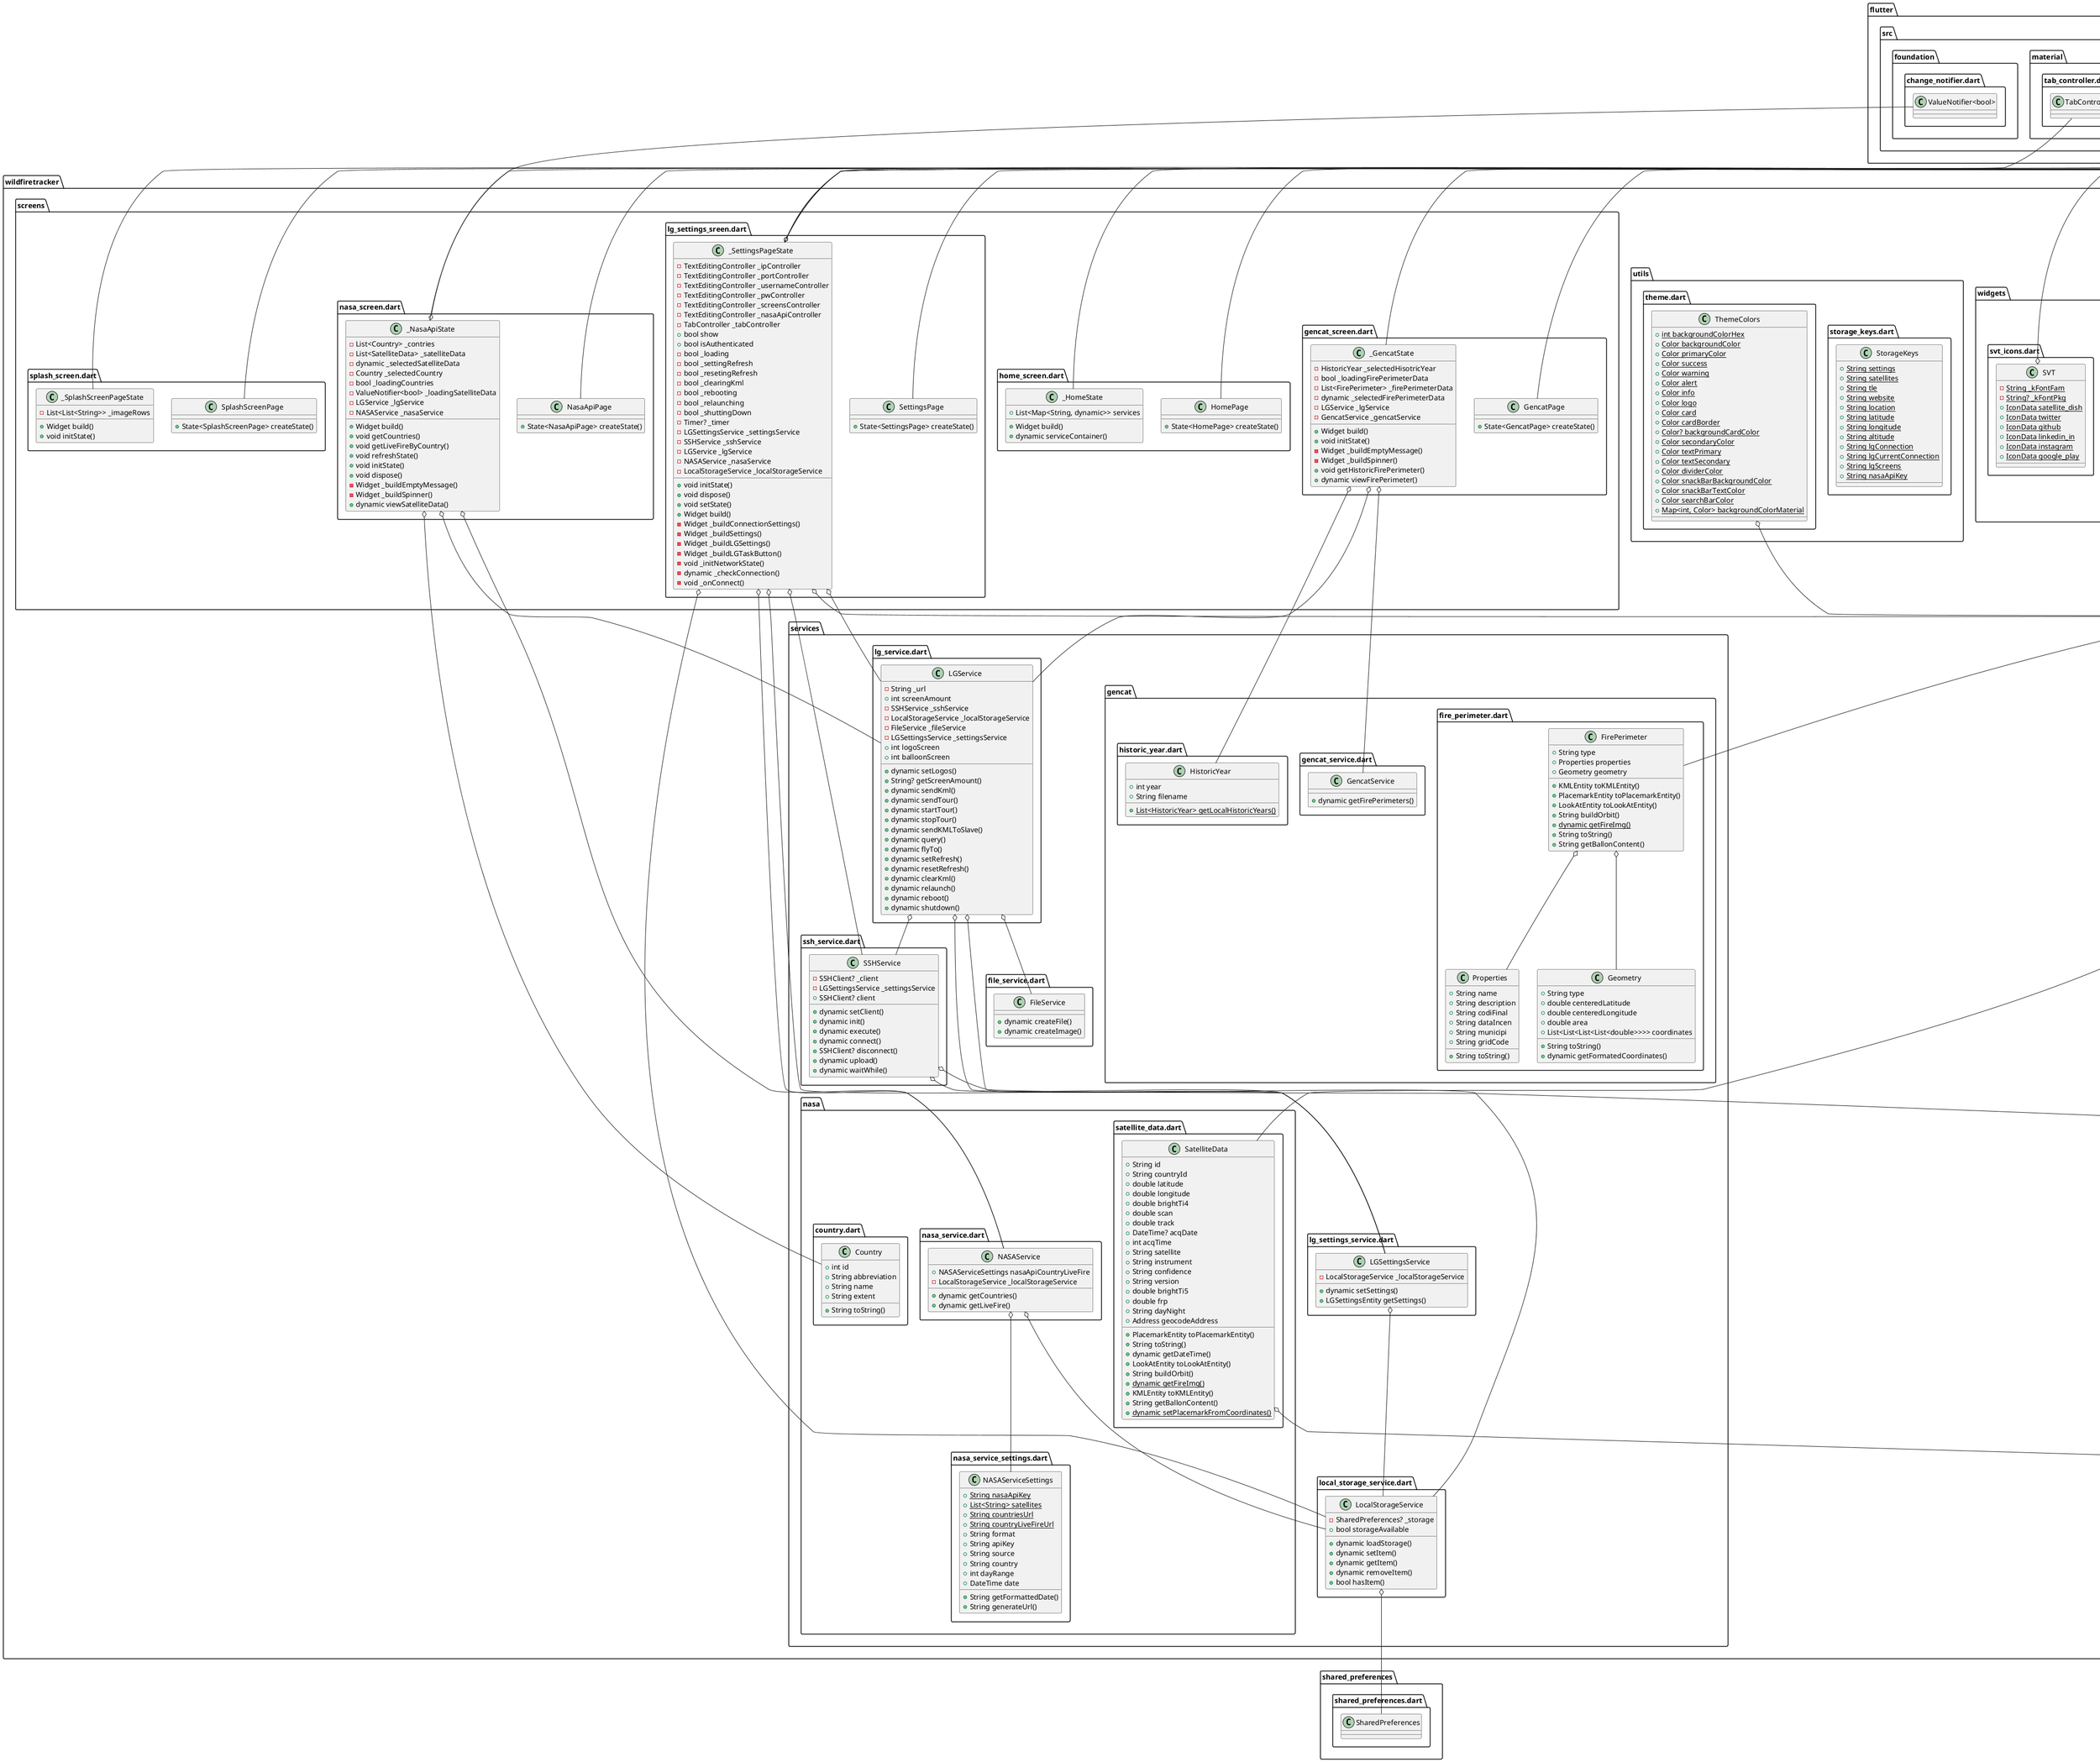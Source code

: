 @startuml

top to bottom direction

set namespaceSeparator ::

class "wildfiretracker::entities::kml::kml_entity.dart::KMLEntity" {
  +String name
  +String content
  +String screenOverlay
  +String body
  {static} +String generateBlank()
}

class "wildfiretracker::entities::kml::line_entity.dart::LineEntity" {
  +String id
  +List<Map<String, double>> coordinates
  +double drawOrder
  +String altitudeMode
  +String tag
  +String linearCoordinates
  +Map<String, dynamic> toMap()
}

class "wildfiretracker::entities::kml::look_at_entity.dart::LookAtEntity" {
  +double lng
  +double lat
  +double altitude
  +String range
  +String tilt
  +String heading
  +String altitudeMode
  +String tag
  +String linearTag
  +dynamic toMap()
}

class "wildfiretracker::entities::kml::orbit_entity.dart::OrbitEntity" {
  {static} +String tag()
  {static} +String buildOrbit()
}

class "wildfiretracker::entities::kml::placemark_entity.dart::PlacemarkEntity" {
  +String id
  +String name
  +String? description
  +String? icon
  +String balloonContent
  +bool visibility
  +bool viewOrbit
  +double scale
  +LookAtEntity? lookAt
  +PointEntity point
  +LineEntity line
  +TourEntity? tour
  +String tag
  +String orbitTag
  +String balloonOnlyTag
  +Map<String, dynamic> toMap()
}

"wildfiretracker::entities::kml::placemark_entity.dart::PlacemarkEntity" o-- "wildfiretracker::entities::kml::look_at_entity.dart::LookAtEntity"
"wildfiretracker::entities::kml::placemark_entity.dart::PlacemarkEntity" o-- "wildfiretracker::entities::kml::point_entity.dart::PointEntity"
"wildfiretracker::entities::kml::placemark_entity.dart::PlacemarkEntity" o-- "wildfiretracker::entities::kml::line_entity.dart::LineEntity"
"wildfiretracker::entities::kml::placemark_entity.dart::PlacemarkEntity" o-- "wildfiretracker::entities::kml::tour_entity.dart::TourEntity"

class "wildfiretracker::entities::kml::point_entity.dart::PointEntity" {
  +double lat
  +double lng
  +double altitude
  +String altitudeMode
  +int drawOrder
  +String tag
  +Map<String, dynamic> toMap()
}

class "wildfiretracker::entities::kml::screen_overlay_entity.dart::ScreenOverlayEntity" {
  +String name
  +String icon
  +double overlayX
  +double overlayY
  +double screenX
  +double screenY
  +double sizeX
  +double sizeY
  +String tag
}

class "wildfiretracker::entities::kml::tour_entity.dart::TourEntity" {
  +String name
  +String placemarkId
  +Map<String, double> initialCoordinate
  +List<Map<String, double>> coordinates
  +String tourKml
  +String tag
  -String _updates
  +Map<String, dynamic> toMap()
}

class "wildfiretracker::entities::lg_settings_model.dart::LGSettingsEntity" {
  +String username
  +String password
  +String ip
  +int port
  +Map<String, dynamic> toMap()
}

class "wildfiretracker::entities::settings_entity.dart::SettingsEntity" {
  +String username
  +String password
  +String ip
  +int port
  +Map<String, dynamic> toMap()
}

class "wildfiretracker::entities::ssh_entity.dart::SSHEntity" {
  +String host
  +int port
  +String username
  +String passwordOrKey
}

class "wildfiretracker::main.dart::MyApp" {
  +void setLogos()
  +Widget build()
}

"flutter::src::widgets::framework.dart::StatelessWidget" <|-- "wildfiretracker::main.dart::MyApp"

class "wildfiretracker::screens::gencat_screen.dart::GencatPage" {
  +State<GencatPage> createState()
}

"flutter::src::widgets::framework.dart::StatefulWidget" <|-- "wildfiretracker::screens::gencat_screen.dart::GencatPage"

class "wildfiretracker::screens::gencat_screen.dart::_GencatState" {
  -HistoricYear _selectedHisotricYear
  -bool _loadingFirePerimeterData
  -List<FirePerimeter> _firePerimeterData
  -dynamic _selectedFirePerimeterData
  -LGService _lgService
  -GencatService _gencatService
  +Widget build()
  +void initState()
  -Widget _buildEmptyMessage()
  -Widget _buildSpinner()
  +void getHistoricFirePerimeter()
  +dynamic viewFirePerimeter()
}

"wildfiretracker::screens::gencat_screen.dart::_GencatState" o-- "wildfiretracker::services::gencat::historic_year.dart::HistoricYear"
"wildfiretracker::screens::gencat_screen.dart::_GencatState" o-- "wildfiretracker::services::lg_service.dart::LGService"
"wildfiretracker::screens::gencat_screen.dart::_GencatState" o-- "wildfiretracker::services::gencat::gencat_service.dart::GencatService"
"flutter::src::widgets::framework.dart::State" <|-- "wildfiretracker::screens::gencat_screen.dart::_GencatState"

class "wildfiretracker::screens::home_screen.dart::HomePage" {
  +State<HomePage> createState()
}

"flutter::src::widgets::framework.dart::StatefulWidget" <|-- "wildfiretracker::screens::home_screen.dart::HomePage"

class "wildfiretracker::screens::home_screen.dart::_HomeState" {
  +List<Map<String, dynamic>> services
  +Widget build()
  +dynamic serviceContainer()
}

"flutter::src::widgets::framework.dart::State" <|-- "wildfiretracker::screens::home_screen.dart::_HomeState"

class "wildfiretracker::screens::lg_settings_sreen.dart::SettingsPage" {
  +State<SettingsPage> createState()
}

"flutter::src::widgets::framework.dart::StatefulWidget" <|-- "wildfiretracker::screens::lg_settings_sreen.dart::SettingsPage"

class "wildfiretracker::screens::lg_settings_sreen.dart::_SettingsPageState" {
  -TextEditingController _ipController
  -TextEditingController _portController
  -TextEditingController _usernameController
  -TextEditingController _pwController
  -TextEditingController _screensController
  -TextEditingController _nasaApiController
  -TabController _tabController
  +bool show
  +bool isAuthenticated
  -bool _loading
  -bool _settingRefresh
  -bool _resetingRefresh
  -bool _clearingKml
  -bool _rebooting
  -bool _relaunching
  -bool _shuttingDown
  -Timer? _timer
  -LGSettingsService _settingsService
  -SSHService _sshService
  -LGService _lgService
  -NASAService _nasaService
  -LocalStorageService _localStorageService
  +void initState()
  +void dispose()
  +void setState()
  +Widget build()
  -Widget _buildConnectionSettings()
  -Widget _buildSettings()
  -Widget _buildLGSettings()
  -Widget _buildLGTaskButton()
  -void _initNetworkState()
  -dynamic _checkConnection()
  -void _onConnect()
}

"wildfiretracker::screens::lg_settings_sreen.dart::_SettingsPageState" o-- "flutter::src::widgets::editable_text.dart::TextEditingController"
"wildfiretracker::screens::lg_settings_sreen.dart::_SettingsPageState" o-- "flutter::src::material::tab_controller.dart::TabController"
"wildfiretracker::screens::lg_settings_sreen.dart::_SettingsPageState" o-- "dart::async::Timer"
"wildfiretracker::screens::lg_settings_sreen.dart::_SettingsPageState" o-- "wildfiretracker::services::lg_settings_service.dart::LGSettingsService"
"wildfiretracker::screens::lg_settings_sreen.dart::_SettingsPageState" o-- "wildfiretracker::services::ssh_service.dart::SSHService"
"wildfiretracker::screens::lg_settings_sreen.dart::_SettingsPageState" o-- "wildfiretracker::services::lg_service.dart::LGService"
"wildfiretracker::screens::lg_settings_sreen.dart::_SettingsPageState" o-- "wildfiretracker::services::nasa::nasa_service.dart::NASAService"
"wildfiretracker::screens::lg_settings_sreen.dart::_SettingsPageState" o-- "wildfiretracker::services::local_storage_service.dart::LocalStorageService"
"flutter::src::widgets::framework.dart::State" <|-- "wildfiretracker::screens::lg_settings_sreen.dart::_SettingsPageState"
"flutter::src::widgets::ticker_provider.dart::TickerProviderStateMixin" <|-- "wildfiretracker::screens::lg_settings_sreen.dart::_SettingsPageState"

class "wildfiretracker::screens::nasa_screen.dart::NasaApiPage" {
  +State<NasaApiPage> createState()
}

"flutter::src::widgets::framework.dart::StatefulWidget" <|-- "wildfiretracker::screens::nasa_screen.dart::NasaApiPage"

class "wildfiretracker::screens::nasa_screen.dart::_NasaApiState" {
  -List<Country> _contries
  -List<SatelliteData> _satelliteData
  -dynamic _selectedSatelliteData
  -Country _selectedCountry
  -bool _loadingCountries
  -ValueNotifier<bool> _loadingSatelliteData
  -LGService _lgService
  -NASAService _nasaService
  +Widget build()
  +void getCountries()
  +void getLiveFireByCountry()
  +void refreshState()
  +void initState()
  +void dispose()
  -Widget _buildEmptyMessage()
  -Widget _buildSpinner()
  +dynamic viewSatelliteData()
}

"wildfiretracker::screens::nasa_screen.dart::_NasaApiState" o-- "wildfiretracker::services::nasa::country.dart::Country"
"wildfiretracker::screens::nasa_screen.dart::_NasaApiState" o-- "flutter::src::foundation::change_notifier.dart::ValueNotifier<bool>"
"wildfiretracker::screens::nasa_screen.dart::_NasaApiState" o-- "wildfiretracker::services::lg_service.dart::LGService"
"wildfiretracker::screens::nasa_screen.dart::_NasaApiState" o-- "wildfiretracker::services::nasa::nasa_service.dart::NASAService"
"flutter::src::widgets::framework.dart::State" <|-- "wildfiretracker::screens::nasa_screen.dart::_NasaApiState"

class "wildfiretracker::screens::splash_screen.dart::SplashScreenPage" {
  +State<SplashScreenPage> createState()
}

"flutter::src::widgets::framework.dart::StatefulWidget" <|-- "wildfiretracker::screens::splash_screen.dart::SplashScreenPage"

class "wildfiretracker::screens::splash_screen.dart::_SplashScreenPageState" {
  -List<List<String>> _imageRows
  +Widget build()
  +void initState()
}

"flutter::src::widgets::framework.dart::State" <|-- "wildfiretracker::screens::splash_screen.dart::_SplashScreenPageState"

class "wildfiretracker::services::file_service.dart::FileService" {
  +dynamic createFile()
  +dynamic createImage()
}

class "wildfiretracker::services::gencat::fire_perimeter.dart::FirePerimeter" {
  +String type
  +Properties properties
  +Geometry geometry
  +KMLEntity toKMLEntity()
  +PlacemarkEntity toPlacemarkEntity()
  +LookAtEntity toLookAtEntity()
  +String buildOrbit()
  {static} +dynamic getFireImg()
  +String toString()
  +String getBallonContent()
}

"wildfiretracker::services::gencat::fire_perimeter.dart::FirePerimeter" o-- "wildfiretracker::services::gencat::fire_perimeter.dart::Properties"
"wildfiretracker::services::gencat::fire_perimeter.dart::FirePerimeter" o-- "wildfiretracker::services::gencat::fire_perimeter.dart::Geometry"

class "wildfiretracker::services::gencat::fire_perimeter.dart::Properties" {
  +String name
  +String description
  +String codiFinal
  +String dataIncen
  +String municipi
  +String gridCode
  +String toString()
}

class "wildfiretracker::services::gencat::fire_perimeter.dart::Geometry" {
  +String type
  +double centeredLatitude
  +double centeredLongitude
  +double area
  +List<List<List<List<double>>>> coordinates
  +String toString()
  +dynamic getFormatedCoordinates()
}

class "wildfiretracker::services::gencat::gencat_service.dart::GencatService" {
  +dynamic getFirePerimeters()
}

class "wildfiretracker::services::gencat::historic_year.dart::HistoricYear" {
  +int year
  +String filename
  {static} +List<HistoricYear> getLocalHistoricYears()
}

class "wildfiretracker::services::lg_service.dart::LGService" {
  -String _url
  +int screenAmount
  -SSHService _sshService
  -LocalStorageService _localStorageService
  -FileService _fileService
  -LGSettingsService _settingsService
  +int logoScreen
  +int balloonScreen
  +dynamic setLogos()
  +String? getScreenAmount()
  +dynamic sendKml()
  +dynamic sendTour()
  +dynamic startTour()
  +dynamic stopTour()
  +dynamic sendKMLToSlave()
  +dynamic query()
  +dynamic flyTo()
  +dynamic setRefresh()
  +dynamic resetRefresh()
  +dynamic clearKml()
  +dynamic relaunch()
  +dynamic reboot()
  +dynamic shutdown()
}

"wildfiretracker::services::lg_service.dart::LGService" o-- "wildfiretracker::services::ssh_service.dart::SSHService"
"wildfiretracker::services::lg_service.dart::LGService" o-- "wildfiretracker::services::local_storage_service.dart::LocalStorageService"
"wildfiretracker::services::lg_service.dart::LGService" o-- "wildfiretracker::services::file_service.dart::FileService"
"wildfiretracker::services::lg_service.dart::LGService" o-- "wildfiretracker::services::lg_settings_service.dart::LGSettingsService"

class "wildfiretracker::services::lg_settings_service.dart::LGSettingsService" {
  -LocalStorageService _localStorageService
  +dynamic setSettings()
  +LGSettingsEntity getSettings()
}

"wildfiretracker::services::lg_settings_service.dart::LGSettingsService" o-- "wildfiretracker::services::local_storage_service.dart::LocalStorageService"

class "wildfiretracker::services::local_storage_service.dart::LocalStorageService" {
  -SharedPreferences? _storage
  +bool storageAvailable
  +dynamic loadStorage()
  +dynamic setItem()
  +dynamic getItem()
  +dynamic removeItem()
  +bool hasItem()
}

"wildfiretracker::services::local_storage_service.dart::LocalStorageService" o-- "shared_preferences::shared_preferences.dart::SharedPreferences"

class "wildfiretracker::services::nasa::country.dart::Country" {
  +int id
  +String abbreviation
  +String name
  +String extent
  +String toString()
}

class "wildfiretracker::services::nasa::nasa_service.dart::NASAService" {
  +NASAServiceSettings nasaApiCountryLiveFire
  -LocalStorageService _localStorageService
  +dynamic getCountries()
  +dynamic getLiveFire()
}

"wildfiretracker::services::nasa::nasa_service.dart::NASAService" o-- "wildfiretracker::services::nasa::nasa_service_settings.dart::NASAServiceSettings"
"wildfiretracker::services::nasa::nasa_service.dart::NASAService" o-- "wildfiretracker::services::local_storage_service.dart::LocalStorageService"

class "wildfiretracker::services::nasa::nasa_service_settings.dart::NASAServiceSettings" {
  {static} +String nasaApiKey
  {static} +List<String> satellites
  {static} +String countriesUrl
  {static} +String countryLiveFireUrl
  +String format
  +String apiKey
  +String source
  +String country
  +int dayRange
  +DateTime date
  +String getFormattedDate()
  +String generateUrl()
}

class "wildfiretracker::services::nasa::satellite_data.dart::SatelliteData" {
  +String id
  +String countryId
  +double latitude
  +double longitude
  +double brightTi4
  +double scan
  +double track
  +DateTime? acqDate
  +int acqTime
  +String satellite
  +String instrument
  +String confidence
  +String version
  +double brightTi5
  +double frp
  +String dayNight
  +Address geocodeAddress
  +PlacemarkEntity toPlacemarkEntity()
  +String toString()
  +dynamic getDateTime()
  +LookAtEntity toLookAtEntity()
  +String buildOrbit()
  {static} +dynamic getFireImg()
  +KMLEntity toKMLEntity()
  +String getBallonContent()
  {static} +dynamic setPlacemarkFromCoordinates()
}

"wildfiretracker::services::nasa::satellite_data.dart::SatelliteData" o-- "geocode::src::model::address.dart::Address"

class "wildfiretracker::services::ssh_service.dart::SSHService" {
  -SSHClient? _client
  -LGSettingsService _settingsService
  +SSHClient? client
  +dynamic setClient()
  +dynamic init()
  +dynamic execute()
  +dynamic connect()
  +SSHClient? disconnect()
  +dynamic upload()
  +dynamic waitWhile()
}

"wildfiretracker::services::ssh_service.dart::SSHService" o-- "dartssh2::src::ssh_client.dart::SSHClient"
"wildfiretracker::services::ssh_service.dart::SSHService" o-- "wildfiretracker::services::lg_settings_service.dart::LGSettingsService"

class "wildfiretracker::utils::storage_keys.dart::StorageKeys" {
  {static} +String settings
  {static} +String satellites
  {static} +String tle
  {static} +String website
  {static} +String location
  {static} +String latitude
  {static} +String longitude
  {static} +String altitude
  {static} +String lgConnection
  {static} +String lgCurrentConnection
  {static} +String lgScreens
  {static} +String nasaApiKey
}

class "wildfiretracker::utils::theme.dart::ThemeColors" {
  {static} +int backgroundColorHex
  {static} +Color backgroundColor
  {static} +Color primaryColor
  {static} +Color success
  {static} +Color warning
  {static} +Color alert
  {static} +Color info
  {static} +Color logo
  {static} +Color card
  {static} +Color cardBorder
  {static} +Color? backgroundCardColor
  {static} +Color secondaryColor
  {static} +Color textPrimary
  {static} +Color textSecondary
  {static} +Color dividerColor
  {static} +Color snackBarBackgroundColor
  {static} +Color snackBarTextColor
  {static} +Color searchBarColor
  {static} +Map<int, Color> backgroundColorMaterial
}

"wildfiretracker::utils::theme.dart::ThemeColors" o-- "dart::ui::Color"

class "wildfiretracker::widgets::button.dart::Button" {
  +String label
  +double width
  +Function onPressed
  +bool loading
  +BorderSide border
  +Color? color
  +Color? labelColor
  +Color? overlayColor
  +double? elevation
  +double? height
  +Icon? icon
  +State<Button> createState()
}

"wildfiretracker::widgets::button.dart::Button" o-- "flutter::src::painting::borders.dart::BorderSide"
"wildfiretracker::widgets::button.dart::Button" o-- "dart::ui::Color"
"wildfiretracker::widgets::button.dart::Button" o-- "flutter::src::widgets::icon.dart::Icon"
"flutter::src::widgets::framework.dart::StatefulWidget" <|-- "wildfiretracker::widgets::button.dart::Button"

class "wildfiretracker::widgets::button.dart::_ButtonState" {
  +Widget build()
}

"flutter::src::widgets::framework.dart::State" <|-- "wildfiretracker::widgets::button.dart::_ButtonState"

class "wildfiretracker::widgets::checkbox.dart::SNCheckbox" {
  +bool value
  +dynamic Function(bool) onChanged
  +State<SNCheckbox> createState()
}

"wildfiretracker::widgets::checkbox.dart::SNCheckbox" o-- "null::dynamic Function(bool)"
"flutter::src::widgets::framework.dart::StatefulWidget" <|-- "wildfiretracker::widgets::checkbox.dart::SNCheckbox"

class "wildfiretracker::widgets::checkbox.dart::_SNCheckboxState" {
  +bool checked
  +void initState()
  +Widget build()
}

"flutter::src::widgets::framework.dart::State" <|-- "wildfiretracker::widgets::checkbox.dart::_SNCheckboxState"

class "wildfiretracker::widgets::confirm_dialog.dart::ConfirmDialog" {
  +String title
  +String message
  +Function onConfirm
  +Function? onCancel
  +Widget build()
}

"flutter::src::widgets::framework.dart::StatelessWidget" <|-- "wildfiretracker::widgets::confirm_dialog.dart::ConfirmDialog"

class "wildfiretracker::widgets::data_amount.dart::DataAmount" {
  +int amount
  +String label
  +Widget build()
}

"flutter::src::widgets::framework.dart::StatelessWidget" <|-- "wildfiretracker::widgets::data_amount.dart::DataAmount"

class "wildfiretracker::widgets::error_dialog.dart::ErrorDialog" {
  +String message
  +Function onConfirm
  +Widget build()
}

"flutter::src::widgets::framework.dart::StatelessWidget" <|-- "wildfiretracker::widgets::error_dialog.dart::ErrorDialog"

class "wildfiretracker::widgets::gencat_fire_perimeter_card.dart::GencatFirePerimeterCard" {
  +bool selected
  +bool disabled
  +FirePerimeter firePerimeter
  +dynamic Function(bool) onOrbit
  +dynamic Function(FirePerimeter, bool) onBalloonToggle
  +dynamic Function(FirePerimeter) onView
  +dynamic Function(FirePerimeter) onMaps
  +State<GencatFirePerimeterCard> createState()
}

"wildfiretracker::widgets::gencat_fire_perimeter_card.dart::GencatFirePerimeterCard" o-- "wildfiretracker::services::gencat::fire_perimeter.dart::FirePerimeter"
"wildfiretracker::widgets::gencat_fire_perimeter_card.dart::GencatFirePerimeterCard" o-- "null::dynamic Function(bool)"
"wildfiretracker::widgets::gencat_fire_perimeter_card.dart::GencatFirePerimeterCard" o-- "null::dynamic Function(FirePerimeter, bool)"
"wildfiretracker::widgets::gencat_fire_perimeter_card.dart::GencatFirePerimeterCard" o-- "null::dynamic Function(FirePerimeter)"
"flutter::src::widgets::framework.dart::StatefulWidget" <|-- "wildfiretracker::widgets::gencat_fire_perimeter_card.dart::GencatFirePerimeterCard"

class "wildfiretracker::widgets::gencat_fire_perimeter_card.dart::_GencatFirePerimeterCardState" {
  -bool _orbiting
  -bool _balloonVisible
  +Widget build()
}

"flutter::src::widgets::framework.dart::State" <|-- "wildfiretracker::widgets::gencat_fire_perimeter_card.dart::_GencatFirePerimeterCardState"

class "wildfiretracker::widgets::input.dart::Input" {
  +TextEditingController controller
  +double width
  +bool obscure
  +bool outlined
  +String? label
  +double? height
  +Widget? prefixIcon
  +Widget? suffix
  +String? hint
  +TextInputAction? action
  +TextInputType? type
  +dynamic Function(String)? onChange
  +dynamic Function(String)? onSubmit
  +List<TextInputFormatter>? formatters
  +State<Input> createState()
}

"wildfiretracker::widgets::input.dart::Input" o-- "flutter::src::widgets::editable_text.dart::TextEditingController"
"wildfiretracker::widgets::input.dart::Input" o-- "flutter::src::widgets::framework.dart::Widget"
"wildfiretracker::widgets::input.dart::Input" o-- "flutter::src::services::text_input.dart::TextInputAction"
"wildfiretracker::widgets::input.dart::Input" o-- "flutter::src::services::text_input.dart::TextInputType"
"wildfiretracker::widgets::input.dart::Input" o-- "null::dynamic Function(String)"
"flutter::src::widgets::framework.dart::StatefulWidget" <|-- "wildfiretracker::widgets::input.dart::Input"

class "wildfiretracker::widgets::input.dart::_InputState" {
  +double maxWidth
  -bool _obscure
  +void initState()
  +void dispose()
  +Widget build()
}

"flutter::src::widgets::framework.dart::State" <|-- "wildfiretracker::widgets::input.dart::_InputState"

class "wildfiretracker::widgets::nasa_live_fire_card.dart::NasaLiveFireCard" {
  +bool selected
  +bool disabled
  +SatelliteData satelliteData
  +dynamic Function(bool) onOrbit
  +dynamic Function(SatelliteData, bool) onBalloonToggle
  +dynamic Function(SatelliteData) onView
  +dynamic Function(SatelliteData) onMaps
  +State<NasaLiveFireCard> createState()
}

"wildfiretracker::widgets::nasa_live_fire_card.dart::NasaLiveFireCard" o-- "wildfiretracker::services::nasa::satellite_data.dart::SatelliteData"
"wildfiretracker::widgets::nasa_live_fire_card.dart::NasaLiveFireCard" o-- "null::dynamic Function(bool)"
"wildfiretracker::widgets::nasa_live_fire_card.dart::NasaLiveFireCard" o-- "null::dynamic Function(SatelliteData, bool)"
"wildfiretracker::widgets::nasa_live_fire_card.dart::NasaLiveFireCard" o-- "null::dynamic Function(SatelliteData)"
"flutter::src::widgets::framework.dart::StatefulWidget" <|-- "wildfiretracker::widgets::nasa_live_fire_card.dart::NasaLiveFireCard"

class "wildfiretracker::widgets::nasa_live_fire_card.dart::_NasaLiveFireCardState" {
  -bool _orbiting
  -bool _balloonVisible
  +Widget build()
}

"flutter::src::widgets::framework.dart::State" <|-- "wildfiretracker::widgets::nasa_live_fire_card.dart::_NasaLiveFireCardState"

class "wildfiretracker::widgets::svt_icons.dart::SVT" {
  {static} -String _kFontFam
  {static} -String? _kFontPkg
  {static} +IconData satellite_dish
  {static} +IconData twitter
  {static} +IconData github
  {static} +IconData linkedin_in
  {static} +IconData instagram
  {static} +IconData google_play
}

"wildfiretracker::widgets::svt_icons.dart::SVT" o-- "flutter::src::widgets::icon_data.dart::IconData"


@enduml
